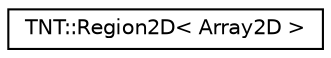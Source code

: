 digraph G
{
  edge [fontname="Helvetica",fontsize="10",labelfontname="Helvetica",labelfontsize="10"];
  node [fontname="Helvetica",fontsize="10",shape=record];
  rankdir=LR;
  Node1 [label="TNT::Region2D\< Array2D \>",height=0.2,width=0.4,color="black", fillcolor="white", style="filled",URL="$dc/d05/classTNT_1_1Region2D.html"];
}
